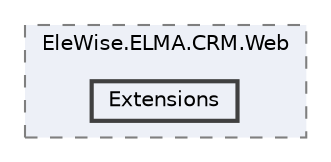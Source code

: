 digraph "Web/Modules/EleWise.ELMA.CRM.Web/Extensions"
{
 // LATEX_PDF_SIZE
  bgcolor="transparent";
  edge [fontname=Helvetica,fontsize=10,labelfontname=Helvetica,labelfontsize=10];
  node [fontname=Helvetica,fontsize=10,shape=box,height=0.2,width=0.4];
  compound=true
  subgraph clusterdir_4fb32d53c93fcd68829c576cb877833d {
    graph [ bgcolor="#edf0f7", pencolor="grey50", label="EleWise.ELMA.CRM.Web", fontname=Helvetica,fontsize=10 style="filled,dashed", URL="dir_4fb32d53c93fcd68829c576cb877833d.html",tooltip=""]
  dir_f0a30ddce9548cad614c590f93c8dd3b [label="Extensions", fillcolor="#edf0f7", color="grey25", style="filled,bold", URL="dir_f0a30ddce9548cad614c590f93c8dd3b.html",tooltip=""];
  }
}
